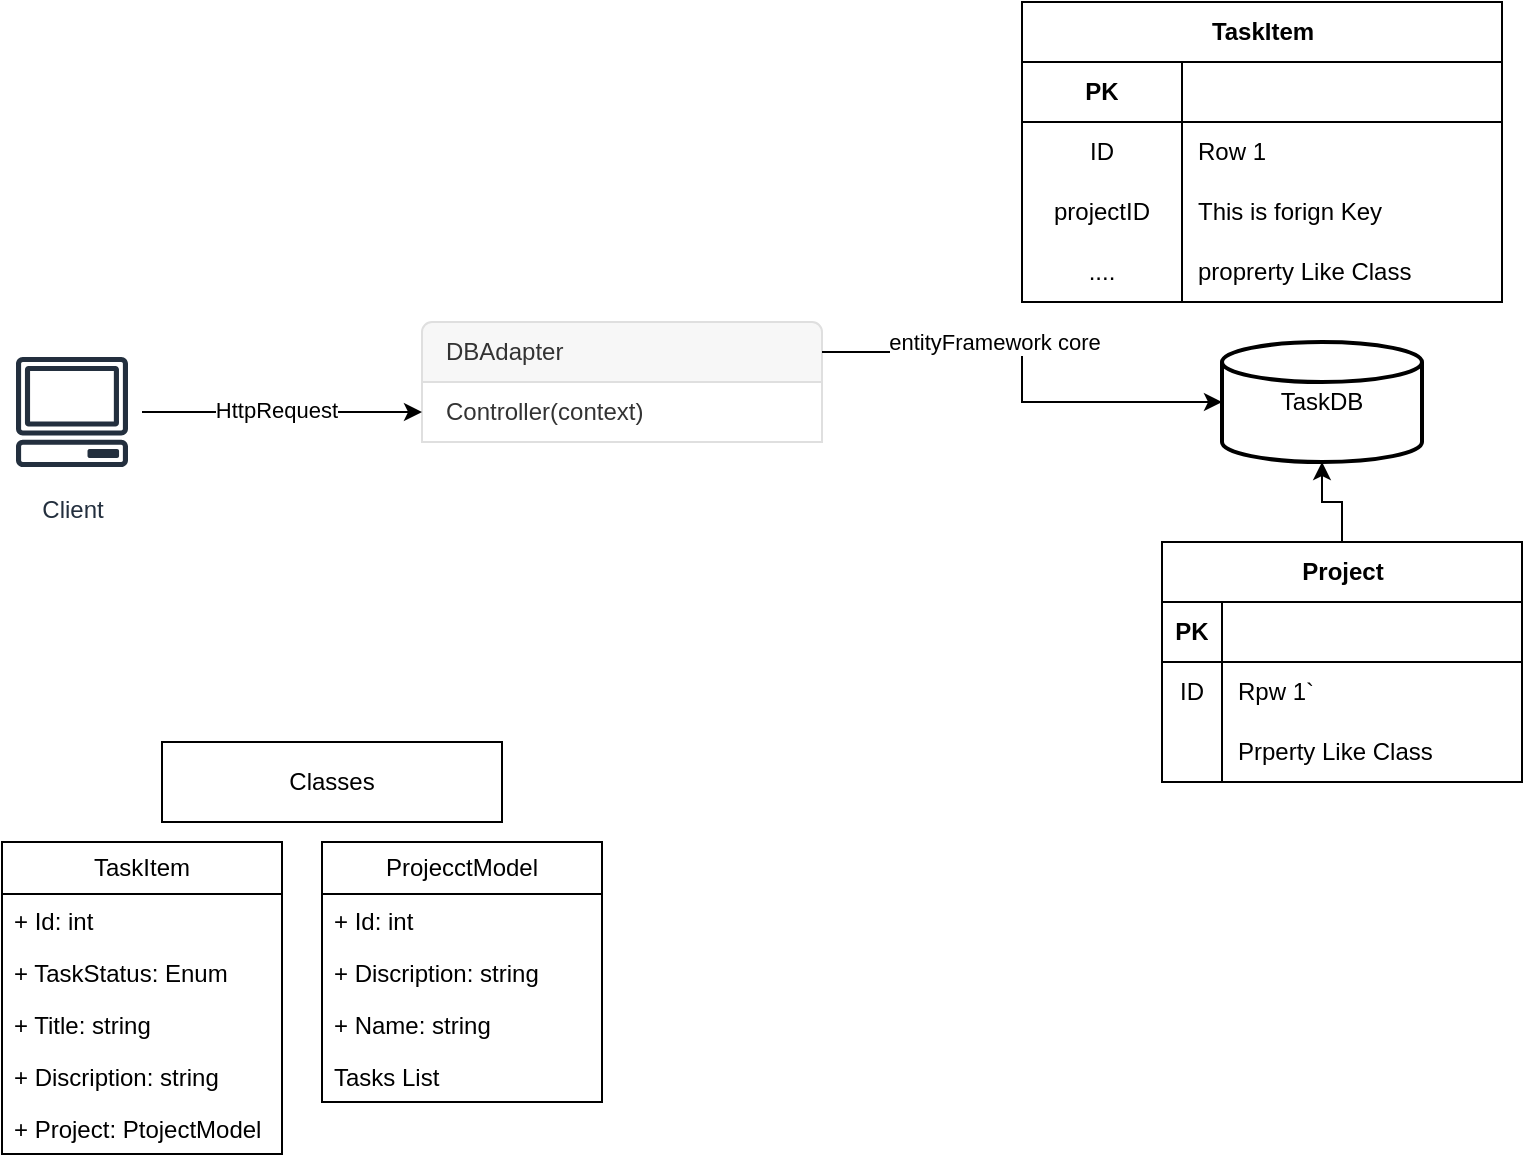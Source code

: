 <mxfile version="26.1.1">
  <diagram name="Page-1" id="DrpoNAwkD829V8ynGlB9">
    <mxGraphModel dx="1050" dy="621" grid="1" gridSize="10" guides="1" tooltips="1" connect="1" arrows="1" fold="1" page="1" pageScale="1" pageWidth="850" pageHeight="1100" math="0" shadow="0">
      <root>
        <mxCell id="0" />
        <mxCell id="1" parent="0" />
        <mxCell id="V_K12iBXlwX_JwFZtNvX-1" value="TaskDB" style="strokeWidth=2;html=1;shape=mxgraph.flowchart.database;whiteSpace=wrap;" vertex="1" parent="1">
          <mxGeometry x="630" y="200" width="100" height="60" as="geometry" />
        </mxCell>
        <mxCell id="V_K12iBXlwX_JwFZtNvX-2" value="TaskItem" style="shape=table;startSize=30;container=1;collapsible=1;childLayout=tableLayout;fixedRows=1;rowLines=0;fontStyle=1;align=center;resizeLast=1;html=1;" vertex="1" parent="1">
          <mxGeometry x="530" y="30" width="240" height="150" as="geometry" />
        </mxCell>
        <mxCell id="V_K12iBXlwX_JwFZtNvX-3" value="" style="shape=tableRow;horizontal=0;startSize=0;swimlaneHead=0;swimlaneBody=0;fillColor=none;collapsible=0;dropTarget=0;points=[[0,0.5],[1,0.5]];portConstraint=eastwest;top=0;left=0;right=0;bottom=1;" vertex="1" parent="V_K12iBXlwX_JwFZtNvX-2">
          <mxGeometry y="30" width="240" height="30" as="geometry" />
        </mxCell>
        <mxCell id="V_K12iBXlwX_JwFZtNvX-4" value="PK" style="shape=partialRectangle;connectable=0;fillColor=none;top=0;left=0;bottom=0;right=0;fontStyle=1;overflow=hidden;whiteSpace=wrap;html=1;" vertex="1" parent="V_K12iBXlwX_JwFZtNvX-3">
          <mxGeometry width="80" height="30" as="geometry">
            <mxRectangle width="80" height="30" as="alternateBounds" />
          </mxGeometry>
        </mxCell>
        <mxCell id="V_K12iBXlwX_JwFZtNvX-5" value="" style="shape=partialRectangle;connectable=0;fillColor=none;top=0;left=0;bottom=0;right=0;align=left;spacingLeft=6;fontStyle=5;overflow=hidden;whiteSpace=wrap;html=1;" vertex="1" parent="V_K12iBXlwX_JwFZtNvX-3">
          <mxGeometry x="80" width="160" height="30" as="geometry">
            <mxRectangle width="160" height="30" as="alternateBounds" />
          </mxGeometry>
        </mxCell>
        <mxCell id="V_K12iBXlwX_JwFZtNvX-6" value="" style="shape=tableRow;horizontal=0;startSize=0;swimlaneHead=0;swimlaneBody=0;fillColor=none;collapsible=0;dropTarget=0;points=[[0,0.5],[1,0.5]];portConstraint=eastwest;top=0;left=0;right=0;bottom=0;" vertex="1" parent="V_K12iBXlwX_JwFZtNvX-2">
          <mxGeometry y="60" width="240" height="30" as="geometry" />
        </mxCell>
        <mxCell id="V_K12iBXlwX_JwFZtNvX-7" value="ID" style="shape=partialRectangle;connectable=0;fillColor=none;top=0;left=0;bottom=0;right=0;editable=1;overflow=hidden;whiteSpace=wrap;html=1;" vertex="1" parent="V_K12iBXlwX_JwFZtNvX-6">
          <mxGeometry width="80" height="30" as="geometry">
            <mxRectangle width="80" height="30" as="alternateBounds" />
          </mxGeometry>
        </mxCell>
        <mxCell id="V_K12iBXlwX_JwFZtNvX-8" value="Row 1" style="shape=partialRectangle;connectable=0;fillColor=none;top=0;left=0;bottom=0;right=0;align=left;spacingLeft=6;overflow=hidden;whiteSpace=wrap;html=1;" vertex="1" parent="V_K12iBXlwX_JwFZtNvX-6">
          <mxGeometry x="80" width="160" height="30" as="geometry">
            <mxRectangle width="160" height="30" as="alternateBounds" />
          </mxGeometry>
        </mxCell>
        <mxCell id="V_K12iBXlwX_JwFZtNvX-9" value="" style="shape=tableRow;horizontal=0;startSize=0;swimlaneHead=0;swimlaneBody=0;fillColor=none;collapsible=0;dropTarget=0;points=[[0,0.5],[1,0.5]];portConstraint=eastwest;top=0;left=0;right=0;bottom=0;" vertex="1" parent="V_K12iBXlwX_JwFZtNvX-2">
          <mxGeometry y="90" width="240" height="30" as="geometry" />
        </mxCell>
        <mxCell id="V_K12iBXlwX_JwFZtNvX-10" value="projectID" style="shape=partialRectangle;connectable=0;fillColor=none;top=0;left=0;bottom=0;right=0;editable=1;overflow=hidden;whiteSpace=wrap;html=1;" vertex="1" parent="V_K12iBXlwX_JwFZtNvX-9">
          <mxGeometry width="80" height="30" as="geometry">
            <mxRectangle width="80" height="30" as="alternateBounds" />
          </mxGeometry>
        </mxCell>
        <mxCell id="V_K12iBXlwX_JwFZtNvX-11" value="This is forign Key" style="shape=partialRectangle;connectable=0;fillColor=none;top=0;left=0;bottom=0;right=0;align=left;spacingLeft=6;overflow=hidden;whiteSpace=wrap;html=1;" vertex="1" parent="V_K12iBXlwX_JwFZtNvX-9">
          <mxGeometry x="80" width="160" height="30" as="geometry">
            <mxRectangle width="160" height="30" as="alternateBounds" />
          </mxGeometry>
        </mxCell>
        <mxCell id="V_K12iBXlwX_JwFZtNvX-12" value="" style="shape=tableRow;horizontal=0;startSize=0;swimlaneHead=0;swimlaneBody=0;fillColor=none;collapsible=0;dropTarget=0;points=[[0,0.5],[1,0.5]];portConstraint=eastwest;top=0;left=0;right=0;bottom=0;" vertex="1" parent="V_K12iBXlwX_JwFZtNvX-2">
          <mxGeometry y="120" width="240" height="30" as="geometry" />
        </mxCell>
        <mxCell id="V_K12iBXlwX_JwFZtNvX-13" value="...." style="shape=partialRectangle;connectable=0;fillColor=none;top=0;left=0;bottom=0;right=0;editable=1;overflow=hidden;whiteSpace=wrap;html=1;" vertex="1" parent="V_K12iBXlwX_JwFZtNvX-12">
          <mxGeometry width="80" height="30" as="geometry">
            <mxRectangle width="80" height="30" as="alternateBounds" />
          </mxGeometry>
        </mxCell>
        <mxCell id="V_K12iBXlwX_JwFZtNvX-14" value="proprerty Like Class" style="shape=partialRectangle;connectable=0;fillColor=none;top=0;left=0;bottom=0;right=0;align=left;spacingLeft=6;overflow=hidden;whiteSpace=wrap;html=1;" vertex="1" parent="V_K12iBXlwX_JwFZtNvX-12">
          <mxGeometry x="80" width="160" height="30" as="geometry">
            <mxRectangle width="160" height="30" as="alternateBounds" />
          </mxGeometry>
        </mxCell>
        <mxCell id="V_K12iBXlwX_JwFZtNvX-15" value="TaskItem" style="swimlane;fontStyle=0;childLayout=stackLayout;horizontal=1;startSize=26;fillColor=none;horizontalStack=0;resizeParent=1;resizeParentMax=0;resizeLast=0;collapsible=1;marginBottom=0;whiteSpace=wrap;html=1;" vertex="1" parent="1">
          <mxGeometry x="20" y="450" width="140" height="156" as="geometry" />
        </mxCell>
        <mxCell id="V_K12iBXlwX_JwFZtNvX-16" value="+ Id: int" style="text;strokeColor=none;fillColor=none;align=left;verticalAlign=top;spacingLeft=4;spacingRight=4;overflow=hidden;rotatable=0;points=[[0,0.5],[1,0.5]];portConstraint=eastwest;whiteSpace=wrap;html=1;" vertex="1" parent="V_K12iBXlwX_JwFZtNvX-15">
          <mxGeometry y="26" width="140" height="26" as="geometry" />
        </mxCell>
        <mxCell id="V_K12iBXlwX_JwFZtNvX-17" value="+ TaskStatus: Enum" style="text;strokeColor=none;fillColor=none;align=left;verticalAlign=top;spacingLeft=4;spacingRight=4;overflow=hidden;rotatable=0;points=[[0,0.5],[1,0.5]];portConstraint=eastwest;whiteSpace=wrap;html=1;" vertex="1" parent="V_K12iBXlwX_JwFZtNvX-15">
          <mxGeometry y="52" width="140" height="26" as="geometry" />
        </mxCell>
        <mxCell id="V_K12iBXlwX_JwFZtNvX-18" value="+ Title: string" style="text;strokeColor=none;fillColor=none;align=left;verticalAlign=top;spacingLeft=4;spacingRight=4;overflow=hidden;rotatable=0;points=[[0,0.5],[1,0.5]];portConstraint=eastwest;whiteSpace=wrap;html=1;" vertex="1" parent="V_K12iBXlwX_JwFZtNvX-15">
          <mxGeometry y="78" width="140" height="26" as="geometry" />
        </mxCell>
        <mxCell id="V_K12iBXlwX_JwFZtNvX-20" value="+ Discription: string" style="text;strokeColor=none;fillColor=none;align=left;verticalAlign=top;spacingLeft=4;spacingRight=4;overflow=hidden;rotatable=0;points=[[0,0.5],[1,0.5]];portConstraint=eastwest;whiteSpace=wrap;html=1;" vertex="1" parent="V_K12iBXlwX_JwFZtNvX-15">
          <mxGeometry y="104" width="140" height="26" as="geometry" />
        </mxCell>
        <mxCell id="V_K12iBXlwX_JwFZtNvX-21" value="+ Project: PtojectModel" style="text;strokeColor=none;fillColor=none;align=left;verticalAlign=top;spacingLeft=4;spacingRight=4;overflow=hidden;rotatable=0;points=[[0,0.5],[1,0.5]];portConstraint=eastwest;whiteSpace=wrap;html=1;" vertex="1" parent="V_K12iBXlwX_JwFZtNvX-15">
          <mxGeometry y="130" width="140" height="26" as="geometry" />
        </mxCell>
        <mxCell id="V_K12iBXlwX_JwFZtNvX-19" value="Client" style="sketch=0;outlineConnect=0;fontColor=#232F3E;gradientColor=none;strokeColor=#232F3E;fillColor=#ffffff;dashed=0;verticalLabelPosition=bottom;verticalAlign=top;align=center;html=1;fontSize=12;fontStyle=0;aspect=fixed;shape=mxgraph.aws4.resourceIcon;resIcon=mxgraph.aws4.client;" vertex="1" parent="1">
          <mxGeometry x="20" y="200" width="70" height="70" as="geometry" />
        </mxCell>
        <mxCell id="V_K12iBXlwX_JwFZtNvX-25" value="Classes" style="whiteSpace=wrap;html=1;" vertex="1" parent="1">
          <mxGeometry x="100" y="400" width="170" height="40" as="geometry" />
        </mxCell>
        <mxCell id="V_K12iBXlwX_JwFZtNvX-27" value="" style="swimlane;fontStyle=0;childLayout=stackLayout;horizontal=1;startSize=0;horizontalStack=0;resizeParent=1;resizeParentMax=0;resizeLast=0;collapsible=0;marginBottom=0;whiteSpace=wrap;html=1;strokeColor=none;fillColor=none;" vertex="1" parent="1">
          <mxGeometry x="230" y="190" width="200" height="60" as="geometry" />
        </mxCell>
        <mxCell id="V_K12iBXlwX_JwFZtNvX-28" value="DBAdapter" style="text;strokeColor=#DFDFDF;fillColor=#F7F7F7;align=left;verticalAlign=middle;spacingLeft=10;spacingRight=10;overflow=hidden;points=[[0,0.5],[1,0.5]];portConstraint=eastwest;rotatable=0;whiteSpace=wrap;html=1;shape=mxgraph.bootstrap.topButton;rSize=5;fontColor=#333333;" vertex="1" parent="V_K12iBXlwX_JwFZtNvX-27">
          <mxGeometry width="200" height="30" as="geometry" />
        </mxCell>
        <mxCell id="V_K12iBXlwX_JwFZtNvX-29" value="Controller(context)" style="text;strokeColor=#DFDFDF;fillColor=#FFFFFF;align=left;verticalAlign=middle;spacingLeft=10;spacingRight=10;overflow=hidden;points=[[0,0.5],[1,0.5]];portConstraint=eastwest;rotatable=0;whiteSpace=wrap;html=1;rSize=5;fontColor=#333333;" vertex="1" parent="V_K12iBXlwX_JwFZtNvX-27">
          <mxGeometry y="30" width="200" height="30" as="geometry" />
        </mxCell>
        <mxCell id="V_K12iBXlwX_JwFZtNvX-33" value="" style="endArrow=classic;html=1;rounded=0;entryX=0;entryY=0.5;entryDx=0;entryDy=0;" edge="1" parent="1" source="V_K12iBXlwX_JwFZtNvX-19" target="V_K12iBXlwX_JwFZtNvX-29">
          <mxGeometry width="50" height="50" relative="1" as="geometry">
            <mxPoint x="130" y="250" as="sourcePoint" />
            <mxPoint x="230" y="230" as="targetPoint" />
          </mxGeometry>
        </mxCell>
        <mxCell id="V_K12iBXlwX_JwFZtNvX-34" value="HttpRequest" style="edgeLabel;html=1;align=center;verticalAlign=middle;resizable=0;points=[];" vertex="1" connectable="0" parent="V_K12iBXlwX_JwFZtNvX-33">
          <mxGeometry x="-0.043" y="1" relative="1" as="geometry">
            <mxPoint as="offset" />
          </mxGeometry>
        </mxCell>
        <mxCell id="V_K12iBXlwX_JwFZtNvX-35" style="edgeStyle=orthogonalEdgeStyle;rounded=0;orthogonalLoop=1;jettySize=auto;html=1;" edge="1" parent="1" source="V_K12iBXlwX_JwFZtNvX-28" target="V_K12iBXlwX_JwFZtNvX-1">
          <mxGeometry relative="1" as="geometry">
            <mxPoint x="580" y="205" as="targetPoint" />
          </mxGeometry>
        </mxCell>
        <mxCell id="V_K12iBXlwX_JwFZtNvX-36" value="entityFramework core" style="edgeLabel;html=1;align=center;verticalAlign=middle;resizable=0;points=[];" vertex="1" connectable="0" parent="V_K12iBXlwX_JwFZtNvX-35">
          <mxGeometry x="-0.322" y="3" relative="1" as="geometry">
            <mxPoint x="9" y="-2" as="offset" />
          </mxGeometry>
        </mxCell>
        <mxCell id="V_K12iBXlwX_JwFZtNvX-59" value="" style="edgeStyle=orthogonalEdgeStyle;rounded=0;orthogonalLoop=1;jettySize=auto;html=1;" edge="1" parent="1" source="V_K12iBXlwX_JwFZtNvX-37" target="V_K12iBXlwX_JwFZtNvX-1">
          <mxGeometry relative="1" as="geometry" />
        </mxCell>
        <mxCell id="V_K12iBXlwX_JwFZtNvX-37" value="Project" style="shape=table;startSize=30;container=1;collapsible=1;childLayout=tableLayout;fixedRows=1;rowLines=0;fontStyle=1;align=center;resizeLast=1;html=1;" vertex="1" parent="1">
          <mxGeometry x="600" y="300" width="180" height="120" as="geometry" />
        </mxCell>
        <mxCell id="V_K12iBXlwX_JwFZtNvX-38" value="" style="shape=tableRow;horizontal=0;startSize=0;swimlaneHead=0;swimlaneBody=0;fillColor=none;collapsible=0;dropTarget=0;points=[[0,0.5],[1,0.5]];portConstraint=eastwest;top=0;left=0;right=0;bottom=1;" vertex="1" parent="V_K12iBXlwX_JwFZtNvX-37">
          <mxGeometry y="30" width="180" height="30" as="geometry" />
        </mxCell>
        <mxCell id="V_K12iBXlwX_JwFZtNvX-39" value="PK" style="shape=partialRectangle;connectable=0;fillColor=none;top=0;left=0;bottom=0;right=0;fontStyle=1;overflow=hidden;whiteSpace=wrap;html=1;" vertex="1" parent="V_K12iBXlwX_JwFZtNvX-38">
          <mxGeometry width="30" height="30" as="geometry">
            <mxRectangle width="30" height="30" as="alternateBounds" />
          </mxGeometry>
        </mxCell>
        <mxCell id="V_K12iBXlwX_JwFZtNvX-40" value="" style="shape=partialRectangle;connectable=0;fillColor=none;top=0;left=0;bottom=0;right=0;align=left;spacingLeft=6;fontStyle=5;overflow=hidden;whiteSpace=wrap;html=1;" vertex="1" parent="V_K12iBXlwX_JwFZtNvX-38">
          <mxGeometry x="30" width="150" height="30" as="geometry">
            <mxRectangle width="150" height="30" as="alternateBounds" />
          </mxGeometry>
        </mxCell>
        <mxCell id="V_K12iBXlwX_JwFZtNvX-41" value="" style="shape=tableRow;horizontal=0;startSize=0;swimlaneHead=0;swimlaneBody=0;fillColor=none;collapsible=0;dropTarget=0;points=[[0,0.5],[1,0.5]];portConstraint=eastwest;top=0;left=0;right=0;bottom=0;" vertex="1" parent="V_K12iBXlwX_JwFZtNvX-37">
          <mxGeometry y="60" width="180" height="30" as="geometry" />
        </mxCell>
        <mxCell id="V_K12iBXlwX_JwFZtNvX-42" value="ID" style="shape=partialRectangle;connectable=0;fillColor=none;top=0;left=0;bottom=0;right=0;editable=1;overflow=hidden;whiteSpace=wrap;html=1;" vertex="1" parent="V_K12iBXlwX_JwFZtNvX-41">
          <mxGeometry width="30" height="30" as="geometry">
            <mxRectangle width="30" height="30" as="alternateBounds" />
          </mxGeometry>
        </mxCell>
        <mxCell id="V_K12iBXlwX_JwFZtNvX-43" value="Rpw 1`" style="shape=partialRectangle;connectable=0;fillColor=none;top=0;left=0;bottom=0;right=0;align=left;spacingLeft=6;overflow=hidden;whiteSpace=wrap;html=1;" vertex="1" parent="V_K12iBXlwX_JwFZtNvX-41">
          <mxGeometry x="30" width="150" height="30" as="geometry">
            <mxRectangle width="150" height="30" as="alternateBounds" />
          </mxGeometry>
        </mxCell>
        <mxCell id="V_K12iBXlwX_JwFZtNvX-44" value="" style="shape=tableRow;horizontal=0;startSize=0;swimlaneHead=0;swimlaneBody=0;fillColor=none;collapsible=0;dropTarget=0;points=[[0,0.5],[1,0.5]];portConstraint=eastwest;top=0;left=0;right=0;bottom=0;" vertex="1" parent="V_K12iBXlwX_JwFZtNvX-37">
          <mxGeometry y="90" width="180" height="30" as="geometry" />
        </mxCell>
        <mxCell id="V_K12iBXlwX_JwFZtNvX-45" value="" style="shape=partialRectangle;connectable=0;fillColor=none;top=0;left=0;bottom=0;right=0;editable=1;overflow=hidden;whiteSpace=wrap;html=1;" vertex="1" parent="V_K12iBXlwX_JwFZtNvX-44">
          <mxGeometry width="30" height="30" as="geometry">
            <mxRectangle width="30" height="30" as="alternateBounds" />
          </mxGeometry>
        </mxCell>
        <mxCell id="V_K12iBXlwX_JwFZtNvX-46" value="Prperty Like Class" style="shape=partialRectangle;connectable=0;fillColor=none;top=0;left=0;bottom=0;right=0;align=left;spacingLeft=6;overflow=hidden;whiteSpace=wrap;html=1;" vertex="1" parent="V_K12iBXlwX_JwFZtNvX-44">
          <mxGeometry x="30" width="150" height="30" as="geometry">
            <mxRectangle width="150" height="30" as="alternateBounds" />
          </mxGeometry>
        </mxCell>
        <mxCell id="V_K12iBXlwX_JwFZtNvX-53" value="ProjecctModel" style="swimlane;fontStyle=0;childLayout=stackLayout;horizontal=1;startSize=26;fillColor=none;horizontalStack=0;resizeParent=1;resizeParentMax=0;resizeLast=0;collapsible=1;marginBottom=0;whiteSpace=wrap;html=1;" vertex="1" parent="1">
          <mxGeometry x="180" y="450" width="140" height="130" as="geometry" />
        </mxCell>
        <mxCell id="V_K12iBXlwX_JwFZtNvX-54" value="+ Id: int" style="text;strokeColor=none;fillColor=none;align=left;verticalAlign=top;spacingLeft=4;spacingRight=4;overflow=hidden;rotatable=0;points=[[0,0.5],[1,0.5]];portConstraint=eastwest;whiteSpace=wrap;html=1;" vertex="1" parent="V_K12iBXlwX_JwFZtNvX-53">
          <mxGeometry y="26" width="140" height="26" as="geometry" />
        </mxCell>
        <mxCell id="V_K12iBXlwX_JwFZtNvX-55" value="+ Discription: string" style="text;strokeColor=none;fillColor=none;align=left;verticalAlign=top;spacingLeft=4;spacingRight=4;overflow=hidden;rotatable=0;points=[[0,0.5],[1,0.5]];portConstraint=eastwest;whiteSpace=wrap;html=1;" vertex="1" parent="V_K12iBXlwX_JwFZtNvX-53">
          <mxGeometry y="52" width="140" height="26" as="geometry" />
        </mxCell>
        <mxCell id="V_K12iBXlwX_JwFZtNvX-56" value="+ Name: string" style="text;strokeColor=none;fillColor=none;align=left;verticalAlign=top;spacingLeft=4;spacingRight=4;overflow=hidden;rotatable=0;points=[[0,0.5],[1,0.5]];portConstraint=eastwest;whiteSpace=wrap;html=1;" vertex="1" parent="V_K12iBXlwX_JwFZtNvX-53">
          <mxGeometry y="78" width="140" height="26" as="geometry" />
        </mxCell>
        <mxCell id="V_K12iBXlwX_JwFZtNvX-57" value="Tasks List" style="text;strokeColor=none;fillColor=none;align=left;verticalAlign=top;spacingLeft=4;spacingRight=4;overflow=hidden;rotatable=0;points=[[0,0.5],[1,0.5]];portConstraint=eastwest;whiteSpace=wrap;html=1;" vertex="1" parent="V_K12iBXlwX_JwFZtNvX-53">
          <mxGeometry y="104" width="140" height="26" as="geometry" />
        </mxCell>
      </root>
    </mxGraphModel>
  </diagram>
</mxfile>
